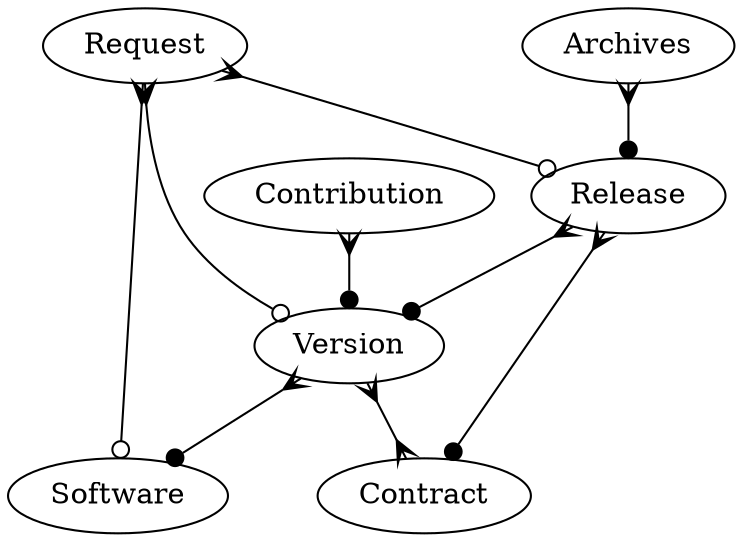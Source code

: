 digraph supported_software {

//rotate=90;


Request -> Software [arrowhead=odot,dir=both,arrowtail=crow]
Request -> Release [arrowhead=odot,dir=both,arrowtail=crow]
Request -> Version [arrowhead=odot,dir=both,arrowtail=crow]

Version -> Software [arrowhead=dot,dir=both,arrowtail=crow]
Version -> Contract [arrowhead=crow,dir=both,arrowtail=crow]
Contribution -> Version [arrowhead=dot,dir=both,arrowtail=crow]

Release -> Contract [arrowhead=dot,dir=both,arrowtail=crow]
Release -> Version [arrowhead=dot,dir=both,arrowtail=crow]
Archives -> Release [arrowhead=dot,dir=both,arrowtail=crow]




}
